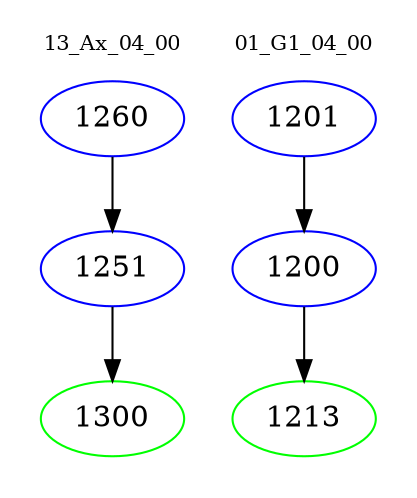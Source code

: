 digraph{
subgraph cluster_0 {
color = white
label = "13_Ax_04_00";
fontsize=10;
T0_1260 [label="1260", color="blue"]
T0_1260 -> T0_1251 [color="black"]
T0_1251 [label="1251", color="blue"]
T0_1251 -> T0_1300 [color="black"]
T0_1300 [label="1300", color="green"]
}
subgraph cluster_1 {
color = white
label = "01_G1_04_00";
fontsize=10;
T1_1201 [label="1201", color="blue"]
T1_1201 -> T1_1200 [color="black"]
T1_1200 [label="1200", color="blue"]
T1_1200 -> T1_1213 [color="black"]
T1_1213 [label="1213", color="green"]
}
}
